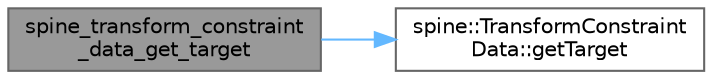 digraph "spine_transform_constraint_data_get_target"
{
 // LATEX_PDF_SIZE
  bgcolor="transparent";
  edge [fontname=Helvetica,fontsize=10,labelfontname=Helvetica,labelfontsize=10];
  node [fontname=Helvetica,fontsize=10,shape=box,height=0.2,width=0.4];
  rankdir="LR";
  Node1 [id="Node000001",label="spine_transform_constraint\l_data_get_target",height=0.2,width=0.4,color="gray40", fillcolor="grey60", style="filled", fontcolor="black",tooltip=" "];
  Node1 -> Node2 [id="edge1_Node000001_Node000002",color="steelblue1",style="solid",tooltip=" "];
  Node2 [id="Node000002",label="spine::TransformConstraint\lData::getTarget",height=0.2,width=0.4,color="grey40", fillcolor="white", style="filled",URL="$classspine_1_1_transform_constraint_data.html#a93ac079d086f7e98a8537d317a47384f",tooltip=" "];
}
